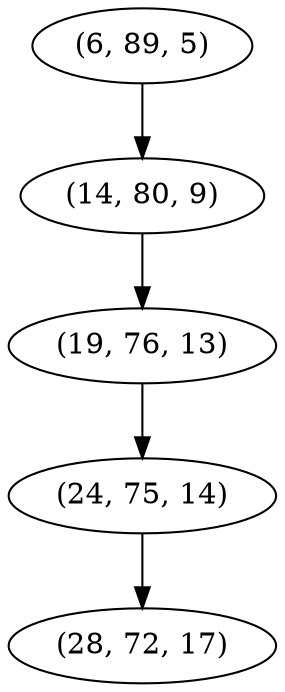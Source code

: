 digraph tree {
    "(6, 89, 5)";
    "(14, 80, 9)";
    "(19, 76, 13)";
    "(24, 75, 14)";
    "(28, 72, 17)";
    "(6, 89, 5)" -> "(14, 80, 9)";
    "(14, 80, 9)" -> "(19, 76, 13)";
    "(19, 76, 13)" -> "(24, 75, 14)";
    "(24, 75, 14)" -> "(28, 72, 17)";
}
